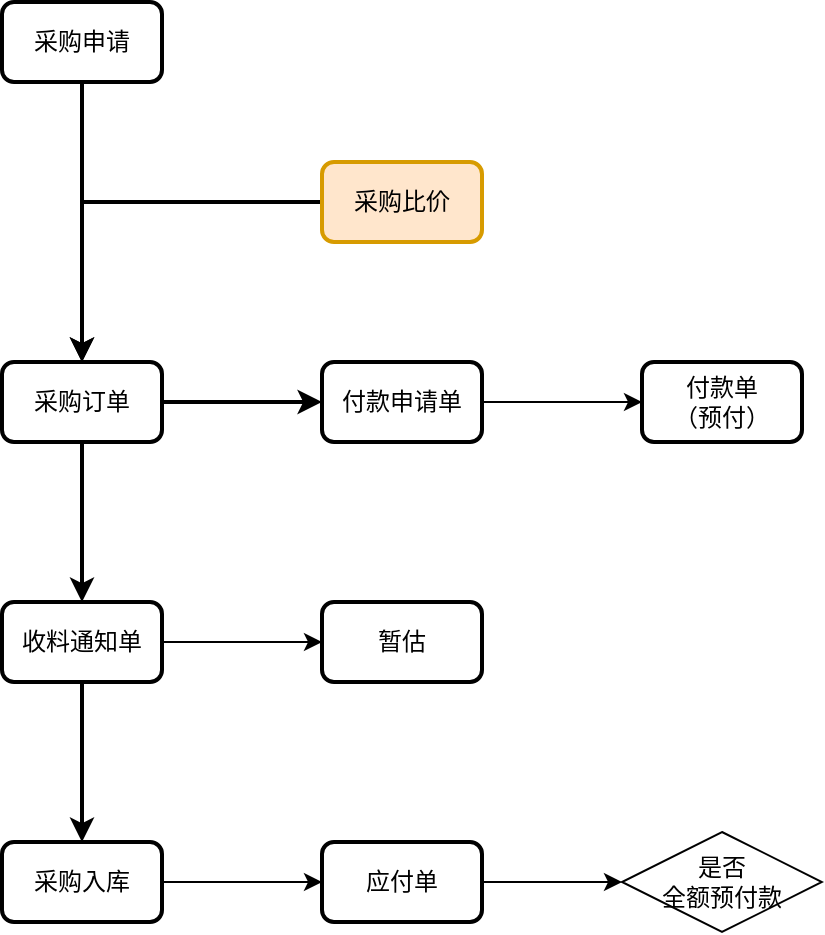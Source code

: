 <mxfile version="11.0.8" type="github"><diagram id="9SU7SMe0II45xcZdjwld" name="采购流程"><mxGraphModel dx="942" dy="568" grid="1" gridSize="10" guides="1" tooltips="1" connect="1" arrows="1" fold="1" page="1" pageScale="1" pageWidth="827" pageHeight="1169" math="0" shadow="0"><root><mxCell id="BnN1mJJpQ30uRBeghjIK-0"/><mxCell id="BnN1mJJpQ30uRBeghjIK-1" parent="BnN1mJJpQ30uRBeghjIK-0"/><mxCell id="BnN1mJJpQ30uRBeghjIK-2" value="" style="edgeStyle=orthogonalEdgeStyle;rounded=0;orthogonalLoop=1;jettySize=auto;html=1;entryX=0.5;entryY=0;entryDx=0;entryDy=0;strokeWidth=2;" parent="BnN1mJJpQ30uRBeghjIK-1" source="BnN1mJJpQ30uRBeghjIK-3" target="BnN1mJJpQ30uRBeghjIK-8" edge="1"><mxGeometry relative="1" as="geometry"/></mxCell><mxCell id="BnN1mJJpQ30uRBeghjIK-3" value="采购申请" style="rounded=1;whiteSpace=wrap;html=1;strokeWidth=2;" parent="BnN1mJJpQ30uRBeghjIK-1" vertex="1"><mxGeometry x="80" y="50" width="80" height="40" as="geometry"/></mxCell><mxCell id="BnN1mJJpQ30uRBeghjIK-4" value="" style="edgeStyle=orthogonalEdgeStyle;rounded=0;orthogonalLoop=1;jettySize=auto;html=1;entryX=0.5;entryY=0;entryDx=0;entryDy=0;strokeWidth=2;" parent="BnN1mJJpQ30uRBeghjIK-1" source="BnN1mJJpQ30uRBeghjIK-5" target="BnN1mJJpQ30uRBeghjIK-8" edge="1"><mxGeometry relative="1" as="geometry"><mxPoint x="180" y="220" as="targetPoint"/></mxGeometry></mxCell><mxCell id="BnN1mJJpQ30uRBeghjIK-5" value="采购比价" style="rounded=1;whiteSpace=wrap;html=1;fillColor=#ffe6cc;strokeColor=#d79b00;strokeWidth=2;" parent="BnN1mJJpQ30uRBeghjIK-1" vertex="1"><mxGeometry x="240" y="130" width="80" height="40" as="geometry"/></mxCell><mxCell id="BnN1mJJpQ30uRBeghjIK-6" value="" style="edgeStyle=orthogonalEdgeStyle;rounded=0;orthogonalLoop=1;jettySize=auto;html=1;strokeWidth=2;" parent="BnN1mJJpQ30uRBeghjIK-1" source="BnN1mJJpQ30uRBeghjIK-8" target="BnN1mJJpQ30uRBeghjIK-11" edge="1"><mxGeometry relative="1" as="geometry"/></mxCell><mxCell id="BnN1mJJpQ30uRBeghjIK-7" value="" style="edgeStyle=orthogonalEdgeStyle;rounded=0;orthogonalLoop=1;jettySize=auto;html=1;strokeWidth=2;" parent="BnN1mJJpQ30uRBeghjIK-1" source="BnN1mJJpQ30uRBeghjIK-8" target="BnN1mJJpQ30uRBeghjIK-9" edge="1"><mxGeometry relative="1" as="geometry"/></mxCell><mxCell id="BnN1mJJpQ30uRBeghjIK-8" value="采购订单" style="rounded=1;whiteSpace=wrap;html=1;strokeWidth=2;" parent="BnN1mJJpQ30uRBeghjIK-1" vertex="1"><mxGeometry x="80" y="230" width="80" height="40" as="geometry"/></mxCell><mxCell id="0haTtR9CxxCICoLuwd5T-7" value="" style="edgeStyle=orthogonalEdgeStyle;rounded=0;orthogonalLoop=1;jettySize=auto;html=1;" edge="1" parent="BnN1mJJpQ30uRBeghjIK-1" source="BnN1mJJpQ30uRBeghjIK-9" target="0haTtR9CxxCICoLuwd5T-6"><mxGeometry relative="1" as="geometry"/></mxCell><mxCell id="BnN1mJJpQ30uRBeghjIK-9" value="付款申请单" style="rounded=1;whiteSpace=wrap;html=1;strokeWidth=2;" parent="BnN1mJJpQ30uRBeghjIK-1" vertex="1"><mxGeometry x="240" y="230" width="80" height="40" as="geometry"/></mxCell><mxCell id="0haTtR9CxxCICoLuwd5T-6" value="付款单&lt;br&gt;（预付）" style="rounded=1;whiteSpace=wrap;html=1;strokeWidth=2;" vertex="1" parent="BnN1mJJpQ30uRBeghjIK-1"><mxGeometry x="400" y="230" width="80" height="40" as="geometry"/></mxCell><mxCell id="BnN1mJJpQ30uRBeghjIK-10" value="" style="edgeStyle=orthogonalEdgeStyle;rounded=0;orthogonalLoop=1;jettySize=auto;html=1;strokeWidth=2;" parent="BnN1mJJpQ30uRBeghjIK-1" source="BnN1mJJpQ30uRBeghjIK-11" target="BnN1mJJpQ30uRBeghjIK-12" edge="1"><mxGeometry relative="1" as="geometry"/></mxCell><mxCell id="0haTtR9CxxCICoLuwd5T-3" value="" style="edgeStyle=orthogonalEdgeStyle;rounded=0;orthogonalLoop=1;jettySize=auto;html=1;" edge="1" parent="BnN1mJJpQ30uRBeghjIK-1" source="BnN1mJJpQ30uRBeghjIK-11" target="0haTtR9CxxCICoLuwd5T-2"><mxGeometry relative="1" as="geometry"/></mxCell><mxCell id="BnN1mJJpQ30uRBeghjIK-11" value="收料通知单" style="rounded=1;whiteSpace=wrap;html=1;strokeWidth=2;" parent="BnN1mJJpQ30uRBeghjIK-1" vertex="1"><mxGeometry x="80" y="350" width="80" height="40" as="geometry"/></mxCell><mxCell id="0haTtR9CxxCICoLuwd5T-2" value="暂估" style="rounded=1;whiteSpace=wrap;html=1;strokeWidth=2;" vertex="1" parent="BnN1mJJpQ30uRBeghjIK-1"><mxGeometry x="240" y="350" width="80" height="40" as="geometry"/></mxCell><mxCell id="0haTtR9CxxCICoLuwd5T-1" value="" style="edgeStyle=orthogonalEdgeStyle;rounded=0;orthogonalLoop=1;jettySize=auto;html=1;" edge="1" parent="BnN1mJJpQ30uRBeghjIK-1" source="BnN1mJJpQ30uRBeghjIK-12" target="0haTtR9CxxCICoLuwd5T-0"><mxGeometry relative="1" as="geometry"/></mxCell><mxCell id="BnN1mJJpQ30uRBeghjIK-12" value="采购入库&lt;br&gt;" style="rounded=1;whiteSpace=wrap;html=1;strokeWidth=2;" parent="BnN1mJJpQ30uRBeghjIK-1" vertex="1"><mxGeometry x="80" y="470" width="80" height="40" as="geometry"/></mxCell><mxCell id="0haTtR9CxxCICoLuwd5T-11" style="edgeStyle=orthogonalEdgeStyle;rounded=0;orthogonalLoop=1;jettySize=auto;html=1;exitX=1;exitY=0.5;exitDx=0;exitDy=0;entryX=0;entryY=0.5;entryDx=0;entryDy=0;" edge="1" parent="BnN1mJJpQ30uRBeghjIK-1" source="0haTtR9CxxCICoLuwd5T-0" target="0haTtR9CxxCICoLuwd5T-10"><mxGeometry relative="1" as="geometry"/></mxCell><mxCell id="0haTtR9CxxCICoLuwd5T-0" value="应付单" style="rounded=1;whiteSpace=wrap;html=1;strokeWidth=2;" vertex="1" parent="BnN1mJJpQ30uRBeghjIK-1"><mxGeometry x="240" y="470" width="80" height="40" as="geometry"/></mxCell><mxCell id="0haTtR9CxxCICoLuwd5T-10" value="是否&lt;br&gt;全额预付款" style="rhombus;whiteSpace=wrap;html=1;" vertex="1" parent="BnN1mJJpQ30uRBeghjIK-1"><mxGeometry x="390" y="465" width="100" height="50" as="geometry"/></mxCell></root></mxGraphModel></diagram><diagram id="gsVilw-l15FhlHj9OvpG" name="采购申请单审批"><mxGraphModel dx="840" dy="436" grid="1" gridSize="10" guides="1" tooltips="1" connect="1" arrows="1" fold="1" page="1" pageScale="1" pageWidth="827" pageHeight="1169" math="0" shadow="0"><root><mxCell id="D7wvGLCFZTNOXHljMlzf-0"/><mxCell id="D7wvGLCFZTNOXHljMlzf-1" parent="D7wvGLCFZTNOXHljMlzf-0"/><mxCell id="D7wvGLCFZTNOXHljMlzf-3" value="" style="edgeStyle=orthogonalEdgeStyle;rounded=0;orthogonalLoop=1;jettySize=auto;html=1;entryX=0.5;entryY=0;entryDx=0;entryDy=0;strokeWidth=2;" edge="1" parent="D7wvGLCFZTNOXHljMlzf-1" source="D7wvGLCFZTNOXHljMlzf-4" target="D7wvGLCFZTNOXHljMlzf-9"><mxGeometry relative="1" as="geometry"/></mxCell><mxCell id="D7wvGLCFZTNOXHljMlzf-4" value="采购申请" style="rounded=1;whiteSpace=wrap;html=1;strokeWidth=2;" vertex="1" parent="D7wvGLCFZTNOXHljMlzf-1"><mxGeometry x="150" y="40" width="80" height="40" as="geometry"/></mxCell><mxCell id="D7wvGLCFZTNOXHljMlzf-5" value="" style="edgeStyle=orthogonalEdgeStyle;rounded=0;orthogonalLoop=1;jettySize=auto;html=1;entryX=0.5;entryY=0;entryDx=0;entryDy=0;strokeWidth=2;" edge="1" parent="D7wvGLCFZTNOXHljMlzf-1" source="D7wvGLCFZTNOXHljMlzf-6" target="D7wvGLCFZTNOXHljMlzf-9"><mxGeometry relative="1" as="geometry"><mxPoint x="250" y="210" as="targetPoint"/></mxGeometry></mxCell><mxCell id="D7wvGLCFZTNOXHljMlzf-6" value="采购比价" style="rounded=1;whiteSpace=wrap;html=1;fillColor=#ffe6cc;strokeColor=#d79b00;strokeWidth=2;" vertex="1" parent="D7wvGLCFZTNOXHljMlzf-1"><mxGeometry x="310" y="140" width="80" height="40" as="geometry"/></mxCell><mxCell id="D7wvGLCFZTNOXHljMlzf-7" value="" style="edgeStyle=orthogonalEdgeStyle;rounded=0;orthogonalLoop=1;jettySize=auto;html=1;strokeWidth=2;" edge="1" parent="D7wvGLCFZTNOXHljMlzf-1" source="D7wvGLCFZTNOXHljMlzf-9" target="D7wvGLCFZTNOXHljMlzf-12"><mxGeometry relative="1" as="geometry"/></mxCell><mxCell id="D7wvGLCFZTNOXHljMlzf-8" value="" style="edgeStyle=orthogonalEdgeStyle;rounded=0;orthogonalLoop=1;jettySize=auto;html=1;strokeWidth=2;" edge="1" parent="D7wvGLCFZTNOXHljMlzf-1" source="D7wvGLCFZTNOXHljMlzf-9" target="D7wvGLCFZTNOXHljMlzf-10"><mxGeometry relative="1" as="geometry"/></mxCell><mxCell id="D7wvGLCFZTNOXHljMlzf-9" value="采购订单" style="rounded=1;whiteSpace=wrap;html=1;strokeWidth=2;" vertex="1" parent="D7wvGLCFZTNOXHljMlzf-1"><mxGeometry x="150" y="220" width="80" height="40" as="geometry"/></mxCell><mxCell id="D7wvGLCFZTNOXHljMlzf-10" value="付款申请单" style="rounded=1;whiteSpace=wrap;html=1;strokeWidth=2;" vertex="1" parent="D7wvGLCFZTNOXHljMlzf-1"><mxGeometry x="310" y="220" width="80" height="40" as="geometry"/></mxCell><mxCell id="D7wvGLCFZTNOXHljMlzf-11" value="" style="edgeStyle=orthogonalEdgeStyle;rounded=0;orthogonalLoop=1;jettySize=auto;html=1;strokeWidth=2;" edge="1" parent="D7wvGLCFZTNOXHljMlzf-1" source="D7wvGLCFZTNOXHljMlzf-12" target="D7wvGLCFZTNOXHljMlzf-13"><mxGeometry relative="1" as="geometry"/></mxCell><mxCell id="D7wvGLCFZTNOXHljMlzf-12" value="收料通知单" style="rounded=1;whiteSpace=wrap;html=1;strokeWidth=2;" vertex="1" parent="D7wvGLCFZTNOXHljMlzf-1"><mxGeometry x="150" y="340" width="80" height="40" as="geometry"/></mxCell><mxCell id="D7wvGLCFZTNOXHljMlzf-13" value="采购入库&lt;br&gt;" style="rounded=1;whiteSpace=wrap;html=1;strokeWidth=2;" vertex="1" parent="D7wvGLCFZTNOXHljMlzf-1"><mxGeometry x="150" y="460" width="80" height="40" as="geometry"/></mxCell></root></mxGraphModel></diagram><diagram id="ffYdJT-XFeB85Uy6v92Y" name="采购订单审批"><mxGraphModel dx="988" dy="1682" grid="1" gridSize="10" guides="1" tooltips="1" connect="1" arrows="1" fold="1" page="1" pageScale="1" pageWidth="827" pageHeight="1169" math="0" shadow="0"><root><mxCell id="0"/><mxCell id="1" parent="0"/><mxCell id="v7qbSXmd2wotJv9jxuf7-5" style="edgeStyle=orthogonalEdgeStyle;rounded=0;orthogonalLoop=1;jettySize=auto;html=1;exitX=0.5;exitY=1;exitDx=0;exitDy=0;entryX=0.5;entryY=0;entryDx=0;entryDy=0;strokeWidth=2;" parent="1" source="v7qbSXmd2wotJv9jxuf7-1" target="v7qbSXmd2wotJv9jxuf7-4" edge="1"><mxGeometry relative="1" as="geometry"/></mxCell><mxCell id="Iau8v4EFnwcn5ndCrO1W-4" value="生产一部" style="text;html=1;resizable=0;points=[];align=center;verticalAlign=middle;labelBackgroundColor=#ffffff;" parent="v7qbSXmd2wotJv9jxuf7-5" vertex="1" connectable="0"><mxGeometry x="0.375" y="3" relative="1" as="geometry"><mxPoint as="offset"/></mxGeometry></mxCell><mxCell id="Iau8v4EFnwcn5ndCrO1W-3" style="edgeStyle=orthogonalEdgeStyle;rounded=0;orthogonalLoop=1;jettySize=auto;html=1;exitX=0.5;exitY=1;exitDx=0;exitDy=0;strokeWidth=2;" parent="1" source="v7qbSXmd2wotJv9jxuf7-1" target="Iau8v4EFnwcn5ndCrO1W-1" edge="1"><mxGeometry relative="1" as="geometry"><Array as="points"><mxPoint x="280" y="-930"/><mxPoint x="440" y="-930"/></Array></mxGeometry></mxCell><mxCell id="Iau8v4EFnwcn5ndCrO1W-5" value="生产二部" style="text;html=1;resizable=0;points=[];align=center;verticalAlign=middle;labelBackgroundColor=#ffffff;" parent="Iau8v4EFnwcn5ndCrO1W-3" vertex="1" connectable="0"><mxGeometry x="0.008" y="-3" relative="1" as="geometry"><mxPoint as="offset"/></mxGeometry></mxCell><mxCell id="ZMKHJREmC-DApjeurCwr-8" style="edgeStyle=orthogonalEdgeStyle;rounded=0;orthogonalLoop=1;jettySize=auto;html=1;exitX=0.5;exitY=1;exitDx=0;exitDy=0;strokeWidth=2;" edge="1" parent="1" source="v7qbSXmd2wotJv9jxuf7-1" target="ZMKHJREmC-DApjeurCwr-4"><mxGeometry relative="1" as="geometry"><Array as="points"><mxPoint x="280" y="-930"/><mxPoint x="120" y="-930"/></Array></mxGeometry></mxCell><mxCell id="ZMKHJREmC-DApjeurCwr-9" value="行政部" style="text;html=1;resizable=0;points=[];align=center;verticalAlign=middle;labelBackgroundColor=#ffffff;" vertex="1" connectable="0" parent="ZMKHJREmC-DApjeurCwr-8"><mxGeometry x="0.058" relative="1" as="geometry"><mxPoint as="offset"/></mxGeometry></mxCell><mxCell id="v7qbSXmd2wotJv9jxuf7-1" value="采购订单" style="rounded=1;whiteSpace=wrap;html=1;strokeWidth=2;" parent="1" vertex="1"><mxGeometry x="240" y="-1000" width="80" height="40" as="geometry"/></mxCell><mxCell id="v7qbSXmd2wotJv9jxuf7-7" value="" style="edgeStyle=orthogonalEdgeStyle;rounded=0;orthogonalLoop=1;jettySize=auto;html=1;strokeWidth=2;" parent="1" source="v7qbSXmd2wotJv9jxuf7-4" target="v7qbSXmd2wotJv9jxuf7-6" edge="1"><mxGeometry relative="1" as="geometry"/></mxCell><mxCell id="v7qbSXmd2wotJv9jxuf7-4" value="采购总监" style="rounded=0;whiteSpace=wrap;html=1;strokeWidth=2;" parent="1" vertex="1"><mxGeometry x="240" y="-880" width="80" height="40" as="geometry"/></mxCell><mxCell id="ZMKHJREmC-DApjeurCwr-7" style="edgeStyle=orthogonalEdgeStyle;rounded=0;orthogonalLoop=1;jettySize=auto;html=1;exitX=1;exitY=0.5;exitDx=0;exitDy=0;entryX=0;entryY=0.5;entryDx=0;entryDy=0;strokeWidth=2;" edge="1" parent="1" source="ZMKHJREmC-DApjeurCwr-4" target="v7qbSXmd2wotJv9jxuf7-4"><mxGeometry relative="1" as="geometry"/></mxCell><mxCell id="ZMKHJREmC-DApjeurCwr-4" value="行政人力资源总监" style="rounded=0;whiteSpace=wrap;html=1;strokeWidth=2;" vertex="1" parent="1"><mxGeometry x="80" y="-880" width="80" height="40" as="geometry"/></mxCell><mxCell id="ZMKHJREmC-DApjeurCwr-6" style="edgeStyle=orthogonalEdgeStyle;rounded=0;orthogonalLoop=1;jettySize=auto;html=1;exitX=0;exitY=0.5;exitDx=0;exitDy=0;entryX=1;entryY=0.5;entryDx=0;entryDy=0;strokeWidth=2;" edge="1" parent="1" source="Iau8v4EFnwcn5ndCrO1W-1" target="v7qbSXmd2wotJv9jxuf7-4"><mxGeometry relative="1" as="geometry"/></mxCell><mxCell id="Iau8v4EFnwcn5ndCrO1W-1" value="合伙人" style="rounded=0;whiteSpace=wrap;html=1;strokeWidth=2;" parent="1" vertex="1"><mxGeometry x="400" y="-880" width="80" height="40" as="geometry"/></mxCell><mxCell id="v7qbSXmd2wotJv9jxuf7-9" value="" style="edgeStyle=orthogonalEdgeStyle;rounded=0;orthogonalLoop=1;jettySize=auto;html=1;strokeWidth=2;" parent="1" source="v7qbSXmd2wotJv9jxuf7-6" target="v7qbSXmd2wotJv9jxuf7-8" edge="1"><mxGeometry relative="1" as="geometry"/></mxCell><mxCell id="v7qbSXmd2wotJv9jxuf7-6" value="副总裁" style="rounded=0;whiteSpace=wrap;html=1;strokeWidth=2;" parent="1" vertex="1"><mxGeometry x="240" y="-800" width="80" height="40" as="geometry"/></mxCell><mxCell id="Iau8v4EFnwcn5ndCrO1W-7" value="" style="edgeStyle=orthogonalEdgeStyle;rounded=0;orthogonalLoop=1;jettySize=auto;html=1;strokeWidth=2;" parent="1" source="v7qbSXmd2wotJv9jxuf7-8" target="Iau8v4EFnwcn5ndCrO1W-6" edge="1"><mxGeometry relative="1" as="geometry"/></mxCell><mxCell id="v7qbSXmd2wotJv9jxuf7-8" value="总裁" style="rounded=0;whiteSpace=wrap;html=1;strokeWidth=2;" parent="1" vertex="1"><mxGeometry x="240" y="-720" width="80" height="40" as="geometry"/></mxCell><mxCell id="Iau8v4EFnwcn5ndCrO1W-9" value="" style="edgeStyle=orthogonalEdgeStyle;rounded=0;orthogonalLoop=1;jettySize=auto;html=1;strokeWidth=2;" parent="1" source="Iau8v4EFnwcn5ndCrO1W-6" target="Iau8v4EFnwcn5ndCrO1W-8" edge="1"><mxGeometry relative="1" as="geometry"/></mxCell><mxCell id="Iau8v4EFnwcn5ndCrO1W-14" value="原材料&lt;br&gt;" style="text;html=1;resizable=0;points=[];align=center;verticalAlign=middle;labelBackgroundColor=#ffffff;" parent="Iau8v4EFnwcn5ndCrO1W-9" vertex="1" connectable="0"><mxGeometry x="-0.05" y="-2" relative="1" as="geometry"><mxPoint as="offset"/></mxGeometry></mxCell><mxCell id="Iau8v4EFnwcn5ndCrO1W-12" style="edgeStyle=orthogonalEdgeStyle;rounded=0;orthogonalLoop=1;jettySize=auto;html=1;exitX=1;exitY=0.5;exitDx=0;exitDy=0;entryX=0.5;entryY=0;entryDx=0;entryDy=0;strokeWidth=2;" parent="1" source="Iau8v4EFnwcn5ndCrO1W-6" target="Iau8v4EFnwcn5ndCrO1W-10" edge="1"><mxGeometry relative="1" as="geometry"/></mxCell><mxCell id="Iau8v4EFnwcn5ndCrO1W-13" value="固定资产" style="text;html=1;resizable=0;points=[];align=center;verticalAlign=middle;labelBackgroundColor=#ffffff;" parent="Iau8v4EFnwcn5ndCrO1W-12" vertex="1" connectable="0"><mxGeometry x="-0.044" y="-4" relative="1" as="geometry"><mxPoint x="-26" y="-14" as="offset"/></mxGeometry></mxCell><mxCell id="Iau8v4EFnwcn5ndCrO1W-6" value="总裁" style="rounded=0;whiteSpace=wrap;html=1;strokeWidth=2;" parent="1" vertex="1"><mxGeometry x="240" y="-640" width="80" height="40" as="geometry"/></mxCell><mxCell id="ZMKHJREmC-DApjeurCwr-2" style="edgeStyle=orthogonalEdgeStyle;rounded=0;orthogonalLoop=1;jettySize=auto;html=1;exitX=0.5;exitY=1;exitDx=0;exitDy=0;strokeWidth=2;" edge="1" parent="1" source="Iau8v4EFnwcn5ndCrO1W-8" target="ZMKHJREmC-DApjeurCwr-1"><mxGeometry relative="1" as="geometry"/></mxCell><mxCell id="Iau8v4EFnwcn5ndCrO1W-8" value="副董事长" style="rounded=0;whiteSpace=wrap;html=1;strokeWidth=2;" parent="1" vertex="1"><mxGeometry x="240" y="-550" width="80" height="40" as="geometry"/></mxCell><mxCell id="ZMKHJREmC-DApjeurCwr-3" style="edgeStyle=orthogonalEdgeStyle;rounded=0;orthogonalLoop=1;jettySize=auto;html=1;exitX=0.5;exitY=1;exitDx=0;exitDy=0;entryX=0.5;entryY=0;entryDx=0;entryDy=0;strokeWidth=2;" edge="1" parent="1" source="Iau8v4EFnwcn5ndCrO1W-10" target="ZMKHJREmC-DApjeurCwr-1"><mxGeometry relative="1" as="geometry"><Array as="points"><mxPoint x="440" y="-490"/><mxPoint x="280" y="-490"/></Array></mxGeometry></mxCell><mxCell id="Iau8v4EFnwcn5ndCrO1W-10" value="董事长" style="rounded=0;whiteSpace=wrap;html=1;strokeWidth=2;" parent="1" vertex="1"><mxGeometry x="400" y="-585" width="80" height="40" as="geometry"/></mxCell><mxCell id="ZMKHJREmC-DApjeurCwr-1" value="结束" style="rounded=1;whiteSpace=wrap;html=1;strokeWidth=2;" vertex="1" parent="1"><mxGeometry x="240" y="-460" width="80" height="40" as="geometry"/></mxCell></root></mxGraphModel></diagram><diagram id="l3NbBX_9Aa1ji-9eKBTD" name="付款申请单审批"><mxGraphModel dx="840" dy="436" grid="1" gridSize="10" guides="1" tooltips="1" connect="1" arrows="1" fold="1" page="1" pageScale="1" pageWidth="827" pageHeight="1169" math="0" shadow="0"><root><mxCell id="VZKzZNm1mbXVi48BrkCo-0"/><mxCell id="VZKzZNm1mbXVi48BrkCo-1" parent="VZKzZNm1mbXVi48BrkCo-0"/><mxCell id="T1LHd6Vr9W4G2yKzCajz-0" style="edgeStyle=orthogonalEdgeStyle;rounded=0;orthogonalLoop=1;jettySize=auto;html=1;exitX=0.5;exitY=1;exitDx=0;exitDy=0;strokeWidth=2;" edge="1" parent="VZKzZNm1mbXVi48BrkCo-1" source="T1LHd6Vr9W4G2yKzCajz-1" target="T1LHd6Vr9W4G2yKzCajz-5"><mxGeometry relative="1" as="geometry"/></mxCell><mxCell id="T1LHd6Vr9W4G2yKzCajz-1" value="付款申请单" style="rounded=1;whiteSpace=wrap;html=1;strokeWidth=2;" vertex="1" parent="VZKzZNm1mbXVi48BrkCo-1"><mxGeometry x="100" y="40" width="90" height="40" as="geometry"/></mxCell><mxCell id="T1LHd6Vr9W4G2yKzCajz-2" value="" style="edgeStyle=orthogonalEdgeStyle;rounded=0;orthogonalLoop=1;jettySize=auto;html=1;exitX=1;exitY=0.5;exitDx=0;exitDy=0;strokeWidth=2;" edge="1" parent="VZKzZNm1mbXVi48BrkCo-1" source="T1LHd6Vr9W4G2yKzCajz-5" target="T1LHd6Vr9W4G2yKzCajz-7"><mxGeometry relative="1" as="geometry"/></mxCell><mxCell id="T1LHd6Vr9W4G2yKzCajz-3" value="合伙人" style="text;html=1;resizable=0;points=[];align=center;verticalAlign=middle;labelBackgroundColor=#ffffff;" vertex="1" connectable="0" parent="T1LHd6Vr9W4G2yKzCajz-2"><mxGeometry x="0.046" relative="1" as="geometry"><mxPoint as="offset"/></mxGeometry></mxCell><mxCell id="T1LHd6Vr9W4G2yKzCajz-4" style="edgeStyle=orthogonalEdgeStyle;rounded=0;orthogonalLoop=1;jettySize=auto;html=1;entryX=0.5;entryY=0;entryDx=0;entryDy=0;strokeWidth=2;" edge="1" parent="VZKzZNm1mbXVi48BrkCo-1" source="T1LHd6Vr9W4G2yKzCajz-5" target="T1LHd6Vr9W4G2yKzCajz-9"><mxGeometry relative="1" as="geometry"/></mxCell><mxCell id="T1LHd6Vr9W4G2yKzCajz-5" value="采购总监" style="rounded=0;whiteSpace=wrap;html=1;strokeWidth=2;" vertex="1" parent="VZKzZNm1mbXVi48BrkCo-1"><mxGeometry x="100" y="120" width="90" height="40" as="geometry"/></mxCell><mxCell id="T1LHd6Vr9W4G2yKzCajz-6" value="" style="edgeStyle=orthogonalEdgeStyle;rounded=0;orthogonalLoop=1;jettySize=auto;html=1;entryX=1;entryY=0.5;entryDx=0;entryDy=0;strokeWidth=2;" edge="1" parent="VZKzZNm1mbXVi48BrkCo-1" source="T1LHd6Vr9W4G2yKzCajz-7" target="T1LHd6Vr9W4G2yKzCajz-9"><mxGeometry relative="1" as="geometry"/></mxCell><mxCell id="T1LHd6Vr9W4G2yKzCajz-7" value="合伙人&lt;br&gt;" style="rounded=0;whiteSpace=wrap;html=1;strokeWidth=2;" vertex="1" parent="VZKzZNm1mbXVi48BrkCo-1"><mxGeometry x="190" y="200" width="90" height="40" as="geometry"/></mxCell><mxCell id="T1LHd6Vr9W4G2yKzCajz-8" value="" style="edgeStyle=orthogonalEdgeStyle;rounded=0;orthogonalLoop=1;jettySize=auto;html=1;strokeWidth=2;" edge="1" parent="VZKzZNm1mbXVi48BrkCo-1" source="T1LHd6Vr9W4G2yKzCajz-9" target="T1LHd6Vr9W4G2yKzCajz-11"><mxGeometry relative="1" as="geometry"/></mxCell><mxCell id="T1LHd6Vr9W4G2yKzCajz-9" value="制造管理中心&lt;br&gt;负责人&lt;br&gt;" style="rounded=0;whiteSpace=wrap;html=1;strokeWidth=2;" vertex="1" parent="VZKzZNm1mbXVi48BrkCo-1"><mxGeometry x="100" y="280" width="90" height="40" as="geometry"/></mxCell><mxCell id="T1LHd6Vr9W4G2yKzCajz-10" value="" style="edgeStyle=orthogonalEdgeStyle;rounded=0;orthogonalLoop=1;jettySize=auto;html=1;strokeWidth=2;" edge="1" parent="VZKzZNm1mbXVi48BrkCo-1" source="T1LHd6Vr9W4G2yKzCajz-11" target="T1LHd6Vr9W4G2yKzCajz-13"><mxGeometry relative="1" as="geometry"/></mxCell><mxCell id="T1LHd6Vr9W4G2yKzCajz-11" value="财务副总监" style="rounded=0;whiteSpace=wrap;html=1;strokeWidth=2;" vertex="1" parent="VZKzZNm1mbXVi48BrkCo-1"><mxGeometry x="100" y="360" width="90" height="40" as="geometry"/></mxCell><mxCell id="T1LHd6Vr9W4G2yKzCajz-12" value="" style="edgeStyle=orthogonalEdgeStyle;rounded=0;orthogonalLoop=1;jettySize=auto;html=1;strokeWidth=2;" edge="1" parent="VZKzZNm1mbXVi48BrkCo-1" source="T1LHd6Vr9W4G2yKzCajz-13" target="T1LHd6Vr9W4G2yKzCajz-15"><mxGeometry relative="1" as="geometry"/></mxCell><mxCell id="T1LHd6Vr9W4G2yKzCajz-13" value="财务总监" style="rounded=0;whiteSpace=wrap;html=1;strokeWidth=2;" vertex="1" parent="VZKzZNm1mbXVi48BrkCo-1"><mxGeometry x="100" y="440" width="90" height="40" as="geometry"/></mxCell><mxCell id="T1LHd6Vr9W4G2yKzCajz-14" value="" style="edgeStyle=orthogonalEdgeStyle;rounded=0;orthogonalLoop=1;jettySize=auto;html=1;strokeWidth=2;" edge="1" parent="VZKzZNm1mbXVi48BrkCo-1" source="T1LHd6Vr9W4G2yKzCajz-15" target="T1LHd6Vr9W4G2yKzCajz-20"><mxGeometry relative="1" as="geometry"/></mxCell><mxCell id="T1LHd6Vr9W4G2yKzCajz-15" value="副总裁" style="rounded=0;whiteSpace=wrap;html=1;strokeWidth=2;" vertex="1" parent="VZKzZNm1mbXVi48BrkCo-1"><mxGeometry x="100" y="520" width="90" height="40" as="geometry"/></mxCell><mxCell id="T1LHd6Vr9W4G2yKzCajz-16" value="" style="edgeStyle=orthogonalEdgeStyle;rounded=0;orthogonalLoop=1;jettySize=auto;html=1;strokeWidth=2;" edge="1" parent="VZKzZNm1mbXVi48BrkCo-1" source="T1LHd6Vr9W4G2yKzCajz-20" target="T1LHd6Vr9W4G2yKzCajz-22"><mxGeometry relative="1" as="geometry"/></mxCell><mxCell id="T1LHd6Vr9W4G2yKzCajz-17" value="生产采购" style="text;html=1;resizable=0;points=[];align=center;verticalAlign=middle;labelBackgroundColor=#ffffff;" vertex="1" connectable="0" parent="T1LHd6Vr9W4G2yKzCajz-16"><mxGeometry x="0.05" y="1" relative="1" as="geometry"><mxPoint as="offset"/></mxGeometry></mxCell><mxCell id="T1LHd6Vr9W4G2yKzCajz-18" value="" style="edgeStyle=orthogonalEdgeStyle;rounded=0;orthogonalLoop=1;jettySize=auto;html=1;strokeWidth=2;" edge="1" parent="VZKzZNm1mbXVi48BrkCo-1" source="T1LHd6Vr9W4G2yKzCajz-20" target="T1LHd6Vr9W4G2yKzCajz-21"><mxGeometry relative="1" as="geometry"/></mxCell><mxCell id="T1LHd6Vr9W4G2yKzCajz-19" value="资产性采购" style="text;html=1;resizable=0;points=[];align=center;verticalAlign=middle;labelBackgroundColor=#ffffff;" vertex="1" connectable="0" parent="T1LHd6Vr9W4G2yKzCajz-18"><mxGeometry x="-0.236" relative="1" as="geometry"><mxPoint as="offset"/></mxGeometry></mxCell><mxCell id="T1LHd6Vr9W4G2yKzCajz-20" value="总裁" style="rounded=0;whiteSpace=wrap;html=1;strokeWidth=2;" vertex="1" parent="VZKzZNm1mbXVi48BrkCo-1"><mxGeometry x="100" y="600" width="90" height="40" as="geometry"/></mxCell><mxCell id="T1LHd6Vr9W4G2yKzCajz-26" style="edgeStyle=orthogonalEdgeStyle;rounded=0;orthogonalLoop=1;jettySize=auto;html=1;exitX=0.5;exitY=1;exitDx=0;exitDy=0;entryX=0.5;entryY=0;entryDx=0;entryDy=0;strokeWidth=2;" edge="1" parent="VZKzZNm1mbXVi48BrkCo-1" source="T1LHd6Vr9W4G2yKzCajz-21" target="T1LHd6Vr9W4G2yKzCajz-24"><mxGeometry relative="1" as="geometry"/></mxCell><mxCell id="T1LHd6Vr9W4G2yKzCajz-21" value="董事长" style="rounded=0;whiteSpace=wrap;html=1;strokeWidth=2;" vertex="1" parent="VZKzZNm1mbXVi48BrkCo-1"><mxGeometry x="250" y="715" width="90" height="40" as="geometry"/></mxCell><mxCell id="T1LHd6Vr9W4G2yKzCajz-25" style="edgeStyle=orthogonalEdgeStyle;rounded=0;orthogonalLoop=1;jettySize=auto;html=1;exitX=0.5;exitY=1;exitDx=0;exitDy=0;strokeWidth=2;" edge="1" parent="VZKzZNm1mbXVi48BrkCo-1" source="T1LHd6Vr9W4G2yKzCajz-22" target="T1LHd6Vr9W4G2yKzCajz-24"><mxGeometry relative="1" as="geometry"/></mxCell><mxCell id="T1LHd6Vr9W4G2yKzCajz-22" value="&lt;span&gt;副董事长&lt;/span&gt;" style="rounded=0;whiteSpace=wrap;html=1;strokeWidth=2;" vertex="1" parent="VZKzZNm1mbXVi48BrkCo-1"><mxGeometry x="100" y="715" width="90" height="40" as="geometry"/></mxCell><mxCell id="T1LHd6Vr9W4G2yKzCajz-24" value="结束" style="rounded=1;whiteSpace=wrap;html=1;strokeWidth=2;" vertex="1" parent="VZKzZNm1mbXVi48BrkCo-1"><mxGeometry x="100" y="820" width="90" height="40" as="geometry"/></mxCell></root></mxGraphModel></diagram></mxfile>